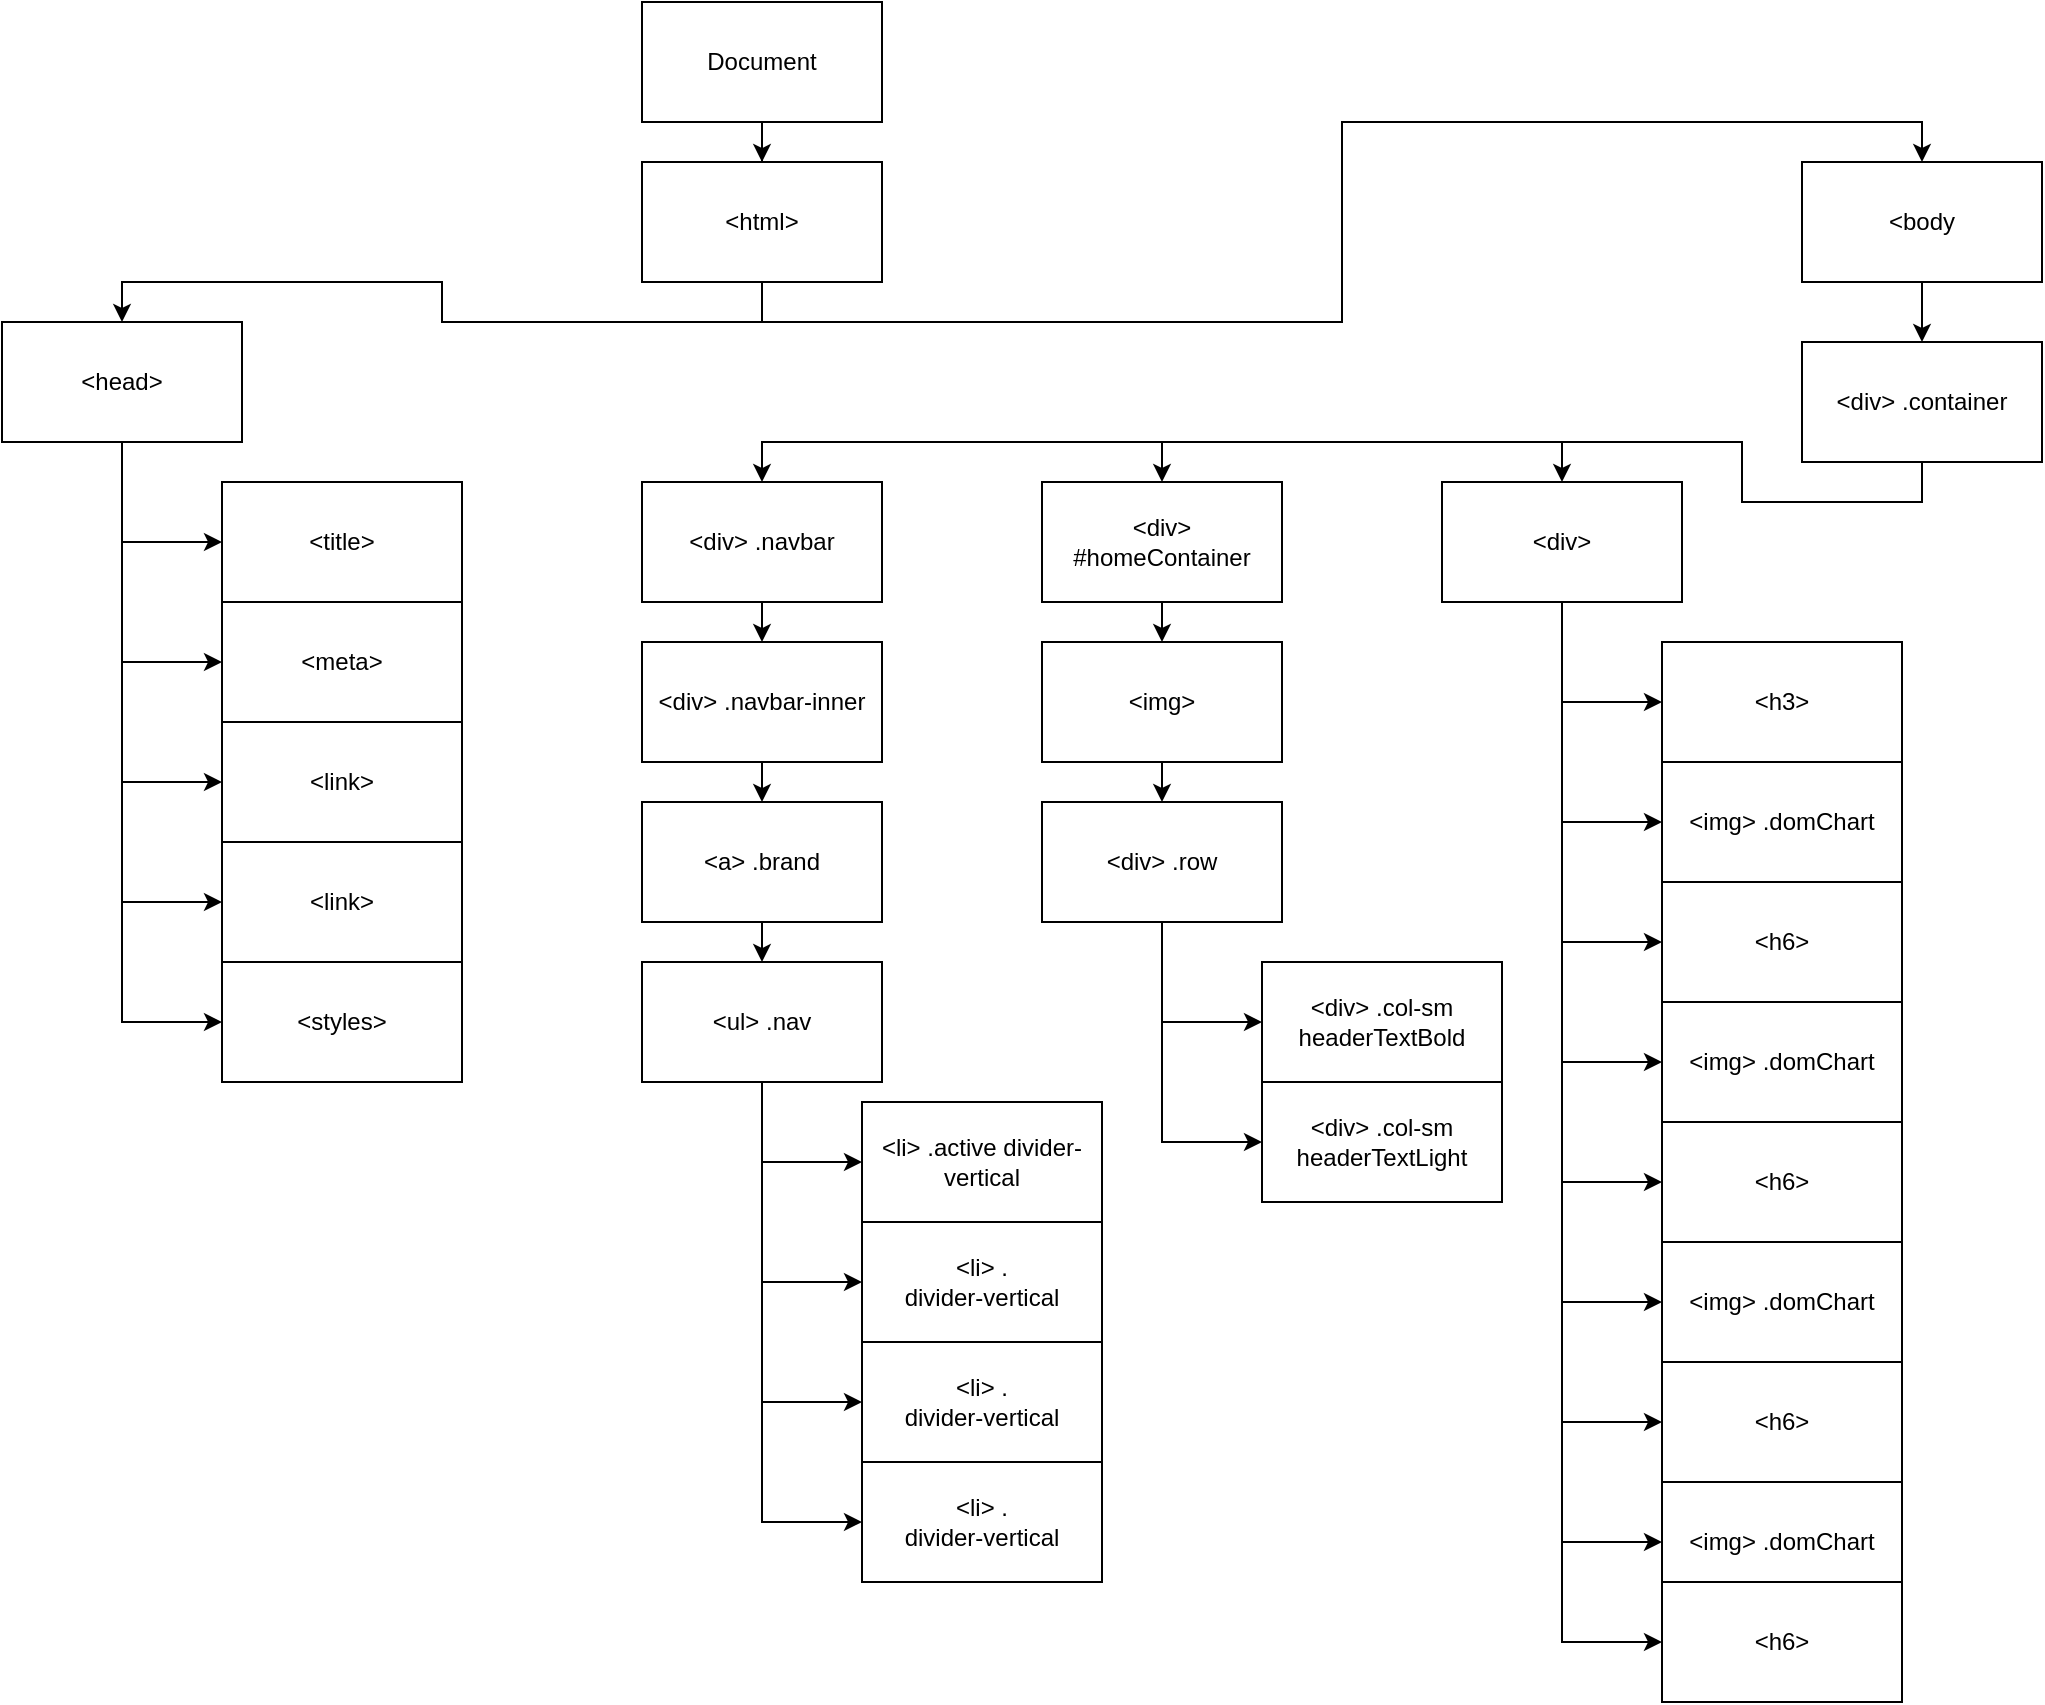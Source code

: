 <mxfile version="13.0.9" type="device"><diagram id="t0meIma7jTT-xJWC5SqM" name="Page-1"><mxGraphModel dx="868" dy="450" grid="1" gridSize="10" guides="1" tooltips="1" connect="1" arrows="1" fold="1" page="1" pageScale="1" pageWidth="1100" pageHeight="850" math="0" shadow="0"><root><mxCell id="0"/><mxCell id="1" parent="0"/><mxCell id="KHwkXTH0SIxallIAIUFq-6" value="" style="edgeStyle=orthogonalEdgeStyle;rounded=0;orthogonalLoop=1;jettySize=auto;html=1;" edge="1" parent="1" source="KHwkXTH0SIxallIAIUFq-1" target="KHwkXTH0SIxallIAIUFq-2"><mxGeometry relative="1" as="geometry"/></mxCell><mxCell id="KHwkXTH0SIxallIAIUFq-1" value="Document" style="rounded=0;whiteSpace=wrap;html=1;" vertex="1" parent="1"><mxGeometry x="340" y="10" width="120" height="60" as="geometry"/></mxCell><mxCell id="KHwkXTH0SIxallIAIUFq-65" style="edgeStyle=orthogonalEdgeStyle;rounded=0;orthogonalLoop=1;jettySize=auto;html=1;exitX=0.5;exitY=1;exitDx=0;exitDy=0;entryX=0.5;entryY=0;entryDx=0;entryDy=0;" edge="1" parent="1" source="KHwkXTH0SIxallIAIUFq-2" target="KHwkXTH0SIxallIAIUFq-3"><mxGeometry relative="1" as="geometry"/></mxCell><mxCell id="KHwkXTH0SIxallIAIUFq-69" style="edgeStyle=orthogonalEdgeStyle;rounded=0;orthogonalLoop=1;jettySize=auto;html=1;exitX=0.5;exitY=1;exitDx=0;exitDy=0;entryX=0.5;entryY=0;entryDx=0;entryDy=0;" edge="1" parent="1" source="KHwkXTH0SIxallIAIUFq-2" target="KHwkXTH0SIxallIAIUFq-64"><mxGeometry relative="1" as="geometry"/></mxCell><mxCell id="KHwkXTH0SIxallIAIUFq-2" value="&amp;lt;html&amp;gt;" style="rounded=0;whiteSpace=wrap;html=1;" vertex="1" parent="1"><mxGeometry x="340" y="90" width="120" height="60" as="geometry"/></mxCell><mxCell id="KHwkXTH0SIxallIAIUFq-14" style="edgeStyle=orthogonalEdgeStyle;rounded=0;orthogonalLoop=1;jettySize=auto;html=1;exitX=0.5;exitY=1;exitDx=0;exitDy=0;entryX=0;entryY=0.5;entryDx=0;entryDy=0;" edge="1" parent="1" source="KHwkXTH0SIxallIAIUFq-3" target="KHwkXTH0SIxallIAIUFq-5"><mxGeometry relative="1" as="geometry"/></mxCell><mxCell id="KHwkXTH0SIxallIAIUFq-15" style="edgeStyle=orthogonalEdgeStyle;rounded=0;orthogonalLoop=1;jettySize=auto;html=1;exitX=0.5;exitY=1;exitDx=0;exitDy=0;entryX=0;entryY=0.5;entryDx=0;entryDy=0;" edge="1" parent="1" source="KHwkXTH0SIxallIAIUFq-3" target="KHwkXTH0SIxallIAIUFq-4"><mxGeometry relative="1" as="geometry"/></mxCell><mxCell id="KHwkXTH0SIxallIAIUFq-20" style="edgeStyle=orthogonalEdgeStyle;rounded=0;orthogonalLoop=1;jettySize=auto;html=1;exitX=0.5;exitY=1;exitDx=0;exitDy=0;entryX=0;entryY=0.5;entryDx=0;entryDy=0;" edge="1" parent="1" source="KHwkXTH0SIxallIAIUFq-3" target="KHwkXTH0SIxallIAIUFq-16"><mxGeometry relative="1" as="geometry"/></mxCell><mxCell id="KHwkXTH0SIxallIAIUFq-21" style="edgeStyle=orthogonalEdgeStyle;rounded=0;orthogonalLoop=1;jettySize=auto;html=1;exitX=0.5;exitY=1;exitDx=0;exitDy=0;entryX=0;entryY=0.5;entryDx=0;entryDy=0;" edge="1" parent="1" source="KHwkXTH0SIxallIAIUFq-3" target="KHwkXTH0SIxallIAIUFq-17"><mxGeometry relative="1" as="geometry"/></mxCell><mxCell id="KHwkXTH0SIxallIAIUFq-22" style="edgeStyle=orthogonalEdgeStyle;rounded=0;orthogonalLoop=1;jettySize=auto;html=1;exitX=0.5;exitY=1;exitDx=0;exitDy=0;entryX=0;entryY=0.5;entryDx=0;entryDy=0;" edge="1" parent="1" source="KHwkXTH0SIxallIAIUFq-3" target="KHwkXTH0SIxallIAIUFq-18"><mxGeometry relative="1" as="geometry"/></mxCell><mxCell id="KHwkXTH0SIxallIAIUFq-3" value="&amp;lt;head&amp;gt;" style="rounded=0;whiteSpace=wrap;html=1;" vertex="1" parent="1"><mxGeometry x="20" y="170" width="120" height="60" as="geometry"/></mxCell><mxCell id="KHwkXTH0SIxallIAIUFq-4" value="&amp;lt;meta&amp;gt;" style="rounded=0;whiteSpace=wrap;html=1;" vertex="1" parent="1"><mxGeometry x="130" y="310" width="120" height="60" as="geometry"/></mxCell><mxCell id="KHwkXTH0SIxallIAIUFq-5" value="&amp;lt;title&amp;gt;" style="rounded=0;whiteSpace=wrap;html=1;" vertex="1" parent="1"><mxGeometry x="130" y="250" width="120" height="60" as="geometry"/></mxCell><mxCell id="KHwkXTH0SIxallIAIUFq-16" value="&amp;lt;link&amp;gt;" style="rounded=0;whiteSpace=wrap;html=1;" vertex="1" parent="1"><mxGeometry x="130" y="370" width="120" height="60" as="geometry"/></mxCell><mxCell id="KHwkXTH0SIxallIAIUFq-17" value="&amp;lt;link&amp;gt;" style="rounded=0;whiteSpace=wrap;html=1;" vertex="1" parent="1"><mxGeometry x="130" y="430" width="120" height="60" as="geometry"/></mxCell><mxCell id="KHwkXTH0SIxallIAIUFq-18" value="&amp;lt;styles&amp;gt;" style="rounded=0;whiteSpace=wrap;html=1;" vertex="1" parent="1"><mxGeometry x="130" y="490" width="120" height="60" as="geometry"/></mxCell><mxCell id="KHwkXTH0SIxallIAIUFq-44" style="edgeStyle=orthogonalEdgeStyle;rounded=0;orthogonalLoop=1;jettySize=auto;html=1;exitX=0.5;exitY=1;exitDx=0;exitDy=0;entryX=0.5;entryY=0;entryDx=0;entryDy=0;" edge="1" parent="1" source="KHwkXTH0SIxallIAIUFq-24" target="KHwkXTH0SIxallIAIUFq-25"><mxGeometry relative="1" as="geometry"/></mxCell><mxCell id="KHwkXTH0SIxallIAIUFq-24" value="&amp;lt;div&amp;gt; .navbar" style="rounded=0;whiteSpace=wrap;html=1;" vertex="1" parent="1"><mxGeometry x="340" y="250" width="120" height="60" as="geometry"/></mxCell><mxCell id="KHwkXTH0SIxallIAIUFq-45" style="edgeStyle=orthogonalEdgeStyle;rounded=0;orthogonalLoop=1;jettySize=auto;html=1;exitX=0.5;exitY=1;exitDx=0;exitDy=0;entryX=0.5;entryY=0;entryDx=0;entryDy=0;" edge="1" parent="1" source="KHwkXTH0SIxallIAIUFq-25" target="KHwkXTH0SIxallIAIUFq-26"><mxGeometry relative="1" as="geometry"/></mxCell><mxCell id="KHwkXTH0SIxallIAIUFq-25" value="&amp;lt;div&amp;gt; .navbar-inner" style="rounded=0;whiteSpace=wrap;html=1;" vertex="1" parent="1"><mxGeometry x="340" y="330" width="120" height="60" as="geometry"/></mxCell><mxCell id="KHwkXTH0SIxallIAIUFq-46" style="edgeStyle=orthogonalEdgeStyle;rounded=0;orthogonalLoop=1;jettySize=auto;html=1;exitX=0.5;exitY=1;exitDx=0;exitDy=0;entryX=0.5;entryY=0;entryDx=0;entryDy=0;" edge="1" parent="1" source="KHwkXTH0SIxallIAIUFq-26" target="KHwkXTH0SIxallIAIUFq-27"><mxGeometry relative="1" as="geometry"/></mxCell><mxCell id="KHwkXTH0SIxallIAIUFq-26" value="&amp;lt;a&amp;gt; .brand" style="rounded=0;whiteSpace=wrap;html=1;" vertex="1" parent="1"><mxGeometry x="340" y="410" width="120" height="60" as="geometry"/></mxCell><mxCell id="KHwkXTH0SIxallIAIUFq-34" style="edgeStyle=orthogonalEdgeStyle;rounded=0;orthogonalLoop=1;jettySize=auto;html=1;exitX=0.5;exitY=1;exitDx=0;exitDy=0;entryX=0;entryY=0.5;entryDx=0;entryDy=0;" edge="1" parent="1" source="KHwkXTH0SIxallIAIUFq-27" target="KHwkXTH0SIxallIAIUFq-28"><mxGeometry relative="1" as="geometry"/></mxCell><mxCell id="KHwkXTH0SIxallIAIUFq-35" style="edgeStyle=orthogonalEdgeStyle;rounded=0;orthogonalLoop=1;jettySize=auto;html=1;exitX=0.5;exitY=1;exitDx=0;exitDy=0;entryX=0;entryY=0.5;entryDx=0;entryDy=0;" edge="1" parent="1" source="KHwkXTH0SIxallIAIUFq-27" target="KHwkXTH0SIxallIAIUFq-29"><mxGeometry relative="1" as="geometry"/></mxCell><mxCell id="KHwkXTH0SIxallIAIUFq-38" style="edgeStyle=orthogonalEdgeStyle;rounded=0;orthogonalLoop=1;jettySize=auto;html=1;exitX=0.5;exitY=1;exitDx=0;exitDy=0;entryX=0;entryY=0.5;entryDx=0;entryDy=0;" edge="1" parent="1" source="KHwkXTH0SIxallIAIUFq-27" target="KHwkXTH0SIxallIAIUFq-32"><mxGeometry relative="1" as="geometry"/></mxCell><mxCell id="KHwkXTH0SIxallIAIUFq-39" style="edgeStyle=orthogonalEdgeStyle;rounded=0;orthogonalLoop=1;jettySize=auto;html=1;exitX=0.5;exitY=1;exitDx=0;exitDy=0;entryX=0;entryY=0.5;entryDx=0;entryDy=0;" edge="1" parent="1" source="KHwkXTH0SIxallIAIUFq-27" target="KHwkXTH0SIxallIAIUFq-33"><mxGeometry relative="1" as="geometry"/></mxCell><mxCell id="KHwkXTH0SIxallIAIUFq-27" value="&amp;lt;ul&amp;gt; .nav" style="rounded=0;whiteSpace=wrap;html=1;" vertex="1" parent="1"><mxGeometry x="340" y="490" width="120" height="60" as="geometry"/></mxCell><mxCell id="KHwkXTH0SIxallIAIUFq-28" value="&amp;lt;li&amp;gt; .active divider-vertical" style="rounded=0;whiteSpace=wrap;html=1;" vertex="1" parent="1"><mxGeometry x="450" y="560" width="120" height="60" as="geometry"/></mxCell><mxCell id="KHwkXTH0SIxallIAIUFq-29" value="&amp;lt;li&amp;gt; .&lt;span style=&quot;color: rgba(0 , 0 , 0 , 0) ; font-family: monospace ; font-size: 0px&quot;&gt;%3CmxGraphModel%3E%3Croot%3E%3CmxCell%20id%3D%220%22%2F%3E%3CmxCell%20id%3D%221%22%20parent%3D%220%22%2F%3E%3CmxCell%20id%3D%222%22%20value%3D%22%26amp%3Blt%3Bli%26amp%3Bgt%3B%20.active%20divider-vertical%22%20style%3D%22rounded%3D0%3BwhiteSpace%3Dwrap%3Bhtml%3D1%3B%22%20vertex%3D%221%22%20parent%3D%221%22%3E%3CmxGeometry%20x%3D%22450%22%20y%3D%22570%22%20width%3D%22120%22%20height%3D%2260%22%20as%3D%22geometry%22%2F%3E%3C%2FmxCell%3E%3C%2Froot%3E%3C%2FmxGraphModel%3E&lt;/span&gt;&lt;br&gt;divider-vertical" style="rounded=0;whiteSpace=wrap;html=1;" vertex="1" parent="1"><mxGeometry x="450" y="620" width="120" height="60" as="geometry"/></mxCell><mxCell id="KHwkXTH0SIxallIAIUFq-32" value="&amp;lt;li&amp;gt; .&lt;span style=&quot;color: rgba(0 , 0 , 0 , 0) ; font-family: monospace ; font-size: 0px&quot;&gt;%3CmxGraphModel%3E%3Croot%3E%3CmxCell%20id%3D%220%22%2F%3E%3CmxCell%20id%3D%221%22%20parent%3D%220%22%2F%3E%3CmxCell%20id%3D%222%22%20value%3D%22%26amp%3Blt%3Bli%26amp%3Bgt%3B%20.active%20divider-vertical%22%20style%3D%22rounded%3D0%3BwhiteSpace%3Dwrap%3Bhtml%3D1%3B%22%20vertex%3D%221%22%20parent%3D%221%22%3E%3CmxGeometry%20x%3D%22450%22%20y%3D%22570%22%20width%3D%22120%22%20height%3D%2260%22%20as%3D%22geometry%22%2F%3E%3C%2FmxCell%3E%3C%2Froot%3E%3C%2FmxGraphModel%3E&lt;/span&gt;&lt;br&gt;divider-vertical" style="rounded=0;whiteSpace=wrap;html=1;" vertex="1" parent="1"><mxGeometry x="450" y="680" width="120" height="60" as="geometry"/></mxCell><mxCell id="KHwkXTH0SIxallIAIUFq-33" value="&amp;lt;li&amp;gt; .&lt;span style=&quot;color: rgba(0 , 0 , 0 , 0) ; font-family: monospace ; font-size: 0px&quot;&gt;%3CmxGraphModel%3E%3Croot%3E%3CmxCell%20id%3D%220%22%2F%3E%3CmxCell%20id%3D%221%22%20parent%3D%220%22%2F%3E%3CmxCell%20id%3D%222%22%20value%3D%22%26amp%3Blt%3Bli%26amp%3Bgt%3B%20.active%20divider-vertical%22%20style%3D%22rounded%3D0%3BwhiteSpace%3Dwrap%3Bhtml%3D1%3B%22%20vertex%3D%221%22%20parent%3D%221%22%3E%3CmxGeometry%20x%3D%22450%22%20y%3D%22570%22%20width%3D%22120%22%20height%3D%2260%22%20as%3D%22geometry%22%2F%3E%3C%2FmxCell%3E%3C%2Froot%3E%3C%2FmxGraphModel%3E&lt;/span&gt;&lt;br&gt;divider-vertical" style="rounded=0;whiteSpace=wrap;html=1;" vertex="1" parent="1"><mxGeometry x="450" y="740" width="120" height="60" as="geometry"/></mxCell><mxCell id="KHwkXTH0SIxallIAIUFq-54" style="edgeStyle=orthogonalEdgeStyle;rounded=0;orthogonalLoop=1;jettySize=auto;html=1;exitX=0.5;exitY=1;exitDx=0;exitDy=0;entryX=0.5;entryY=0;entryDx=0;entryDy=0;" edge="1" parent="1" source="KHwkXTH0SIxallIAIUFq-47" target="KHwkXTH0SIxallIAIUFq-48"><mxGeometry relative="1" as="geometry"/></mxCell><mxCell id="KHwkXTH0SIxallIAIUFq-47" value="&amp;lt;div&amp;gt; #homeContainer" style="rounded=0;whiteSpace=wrap;html=1;" vertex="1" parent="1"><mxGeometry x="540" y="250" width="120" height="60" as="geometry"/></mxCell><mxCell id="KHwkXTH0SIxallIAIUFq-55" style="edgeStyle=orthogonalEdgeStyle;rounded=0;orthogonalLoop=1;jettySize=auto;html=1;exitX=0.5;exitY=1;exitDx=0;exitDy=0;entryX=0.5;entryY=0;entryDx=0;entryDy=0;" edge="1" parent="1" source="KHwkXTH0SIxallIAIUFq-48" target="KHwkXTH0SIxallIAIUFq-49"><mxGeometry relative="1" as="geometry"/></mxCell><mxCell id="KHwkXTH0SIxallIAIUFq-48" value="&amp;lt;img&amp;gt;" style="rounded=0;whiteSpace=wrap;html=1;" vertex="1" parent="1"><mxGeometry x="540" y="330" width="120" height="60" as="geometry"/></mxCell><mxCell id="KHwkXTH0SIxallIAIUFq-52" style="edgeStyle=orthogonalEdgeStyle;rounded=0;orthogonalLoop=1;jettySize=auto;html=1;exitX=0.5;exitY=1;exitDx=0;exitDy=0;entryX=0;entryY=0.5;entryDx=0;entryDy=0;" edge="1" parent="1" source="KHwkXTH0SIxallIAIUFq-49" target="KHwkXTH0SIxallIAIUFq-50"><mxGeometry relative="1" as="geometry"/></mxCell><mxCell id="KHwkXTH0SIxallIAIUFq-53" style="edgeStyle=orthogonalEdgeStyle;rounded=0;orthogonalLoop=1;jettySize=auto;html=1;exitX=0.5;exitY=1;exitDx=0;exitDy=0;entryX=0;entryY=0.5;entryDx=0;entryDy=0;" edge="1" parent="1" source="KHwkXTH0SIxallIAIUFq-49" target="KHwkXTH0SIxallIAIUFq-51"><mxGeometry relative="1" as="geometry"/></mxCell><mxCell id="KHwkXTH0SIxallIAIUFq-49" value="&amp;lt;div&amp;gt; .row" style="rounded=0;whiteSpace=wrap;html=1;" vertex="1" parent="1"><mxGeometry x="540" y="410" width="120" height="60" as="geometry"/></mxCell><mxCell id="KHwkXTH0SIxallIAIUFq-50" value="&amp;lt;div&amp;gt; .col-sm headerTextBold" style="rounded=0;whiteSpace=wrap;html=1;" vertex="1" parent="1"><mxGeometry x="650" y="490" width="120" height="60" as="geometry"/></mxCell><mxCell id="KHwkXTH0SIxallIAIUFq-51" value="&amp;lt;div&amp;gt; .col-sm headerTextLight" style="rounded=0;whiteSpace=wrap;html=1;" vertex="1" parent="1"><mxGeometry x="650" y="550" width="120" height="60" as="geometry"/></mxCell><mxCell id="KHwkXTH0SIxallIAIUFq-61" style="edgeStyle=orthogonalEdgeStyle;rounded=0;orthogonalLoop=1;jettySize=auto;html=1;exitX=0.5;exitY=1;exitDx=0;exitDy=0;entryX=0;entryY=0.5;entryDx=0;entryDy=0;" edge="1" parent="1" source="KHwkXTH0SIxallIAIUFq-56" target="KHwkXTH0SIxallIAIUFq-57"><mxGeometry relative="1" as="geometry"/></mxCell><mxCell id="KHwkXTH0SIxallIAIUFq-62" style="edgeStyle=orthogonalEdgeStyle;rounded=0;orthogonalLoop=1;jettySize=auto;html=1;exitX=0.5;exitY=1;exitDx=0;exitDy=0;entryX=0;entryY=0.5;entryDx=0;entryDy=0;" edge="1" parent="1" source="KHwkXTH0SIxallIAIUFq-56" target="KHwkXTH0SIxallIAIUFq-59"><mxGeometry relative="1" as="geometry"/></mxCell><mxCell id="KHwkXTH0SIxallIAIUFq-63" style="edgeStyle=orthogonalEdgeStyle;rounded=0;orthogonalLoop=1;jettySize=auto;html=1;exitX=0.5;exitY=1;exitDx=0;exitDy=0;entryX=0;entryY=0.5;entryDx=0;entryDy=0;" edge="1" parent="1" source="KHwkXTH0SIxallIAIUFq-56" target="KHwkXTH0SIxallIAIUFq-60"><mxGeometry relative="1" as="geometry"/></mxCell><mxCell id="KHwkXTH0SIxallIAIUFq-76" style="edgeStyle=orthogonalEdgeStyle;rounded=0;orthogonalLoop=1;jettySize=auto;html=1;exitX=0.5;exitY=1;exitDx=0;exitDy=0;entryX=0;entryY=0.5;entryDx=0;entryDy=0;" edge="1" parent="1" source="KHwkXTH0SIxallIAIUFq-56" target="KHwkXTH0SIxallIAIUFq-74"><mxGeometry relative="1" as="geometry"/></mxCell><mxCell id="KHwkXTH0SIxallIAIUFq-78" style="edgeStyle=orthogonalEdgeStyle;rounded=0;orthogonalLoop=1;jettySize=auto;html=1;exitX=0.5;exitY=1;exitDx=0;exitDy=0;entryX=0;entryY=0.5;entryDx=0;entryDy=0;" edge="1" parent="1" source="KHwkXTH0SIxallIAIUFq-56" target="KHwkXTH0SIxallIAIUFq-75"><mxGeometry relative="1" as="geometry"/></mxCell><mxCell id="KHwkXTH0SIxallIAIUFq-89" style="edgeStyle=orthogonalEdgeStyle;rounded=0;orthogonalLoop=1;jettySize=auto;html=1;exitX=0.5;exitY=1;exitDx=0;exitDy=0;entryX=0;entryY=0.5;entryDx=0;entryDy=0;" edge="1" parent="1" source="KHwkXTH0SIxallIAIUFq-56" target="KHwkXTH0SIxallIAIUFq-85"><mxGeometry relative="1" as="geometry"/></mxCell><mxCell id="KHwkXTH0SIxallIAIUFq-90" style="edgeStyle=orthogonalEdgeStyle;rounded=0;orthogonalLoop=1;jettySize=auto;html=1;exitX=0.5;exitY=1;exitDx=0;exitDy=0;entryX=0;entryY=0.5;entryDx=0;entryDy=0;" edge="1" parent="1" source="KHwkXTH0SIxallIAIUFq-56" target="KHwkXTH0SIxallIAIUFq-87"><mxGeometry relative="1" as="geometry"/></mxCell><mxCell id="KHwkXTH0SIxallIAIUFq-93" style="edgeStyle=orthogonalEdgeStyle;rounded=0;orthogonalLoop=1;jettySize=auto;html=1;exitX=0.5;exitY=1;exitDx=0;exitDy=0;entryX=0;entryY=0.5;entryDx=0;entryDy=0;" edge="1" parent="1" source="KHwkXTH0SIxallIAIUFq-56" target="KHwkXTH0SIxallIAIUFq-88"><mxGeometry relative="1" as="geometry"/></mxCell><mxCell id="KHwkXTH0SIxallIAIUFq-94" style="edgeStyle=orthogonalEdgeStyle;rounded=0;orthogonalLoop=1;jettySize=auto;html=1;exitX=0.5;exitY=1;exitDx=0;exitDy=0;entryX=0;entryY=0.5;entryDx=0;entryDy=0;" edge="1" parent="1" source="KHwkXTH0SIxallIAIUFq-56" target="KHwkXTH0SIxallIAIUFq-91"><mxGeometry relative="1" as="geometry"/></mxCell><mxCell id="KHwkXTH0SIxallIAIUFq-56" value="&amp;lt;div&amp;gt;" style="rounded=0;whiteSpace=wrap;html=1;" vertex="1" parent="1"><mxGeometry x="740" y="250" width="120" height="60" as="geometry"/></mxCell><mxCell id="KHwkXTH0SIxallIAIUFq-57" value="&amp;lt;h3&amp;gt;" style="rounded=0;whiteSpace=wrap;html=1;" vertex="1" parent="1"><mxGeometry x="850" y="330" width="120" height="60" as="geometry"/></mxCell><mxCell id="KHwkXTH0SIxallIAIUFq-59" value="&amp;lt;img&amp;gt; .domChart" style="rounded=0;whiteSpace=wrap;html=1;" vertex="1" parent="1"><mxGeometry x="850" y="390" width="120" height="60" as="geometry"/></mxCell><mxCell id="KHwkXTH0SIxallIAIUFq-60" value="&amp;lt;h6&amp;gt;" style="rounded=0;whiteSpace=wrap;html=1;" vertex="1" parent="1"><mxGeometry x="850" y="450" width="120" height="60" as="geometry"/></mxCell><mxCell id="KHwkXTH0SIxallIAIUFq-71" style="edgeStyle=orthogonalEdgeStyle;rounded=0;orthogonalLoop=1;jettySize=auto;html=1;exitX=0.5;exitY=1;exitDx=0;exitDy=0;entryX=0.5;entryY=0;entryDx=0;entryDy=0;" edge="1" parent="1" source="KHwkXTH0SIxallIAIUFq-64" target="KHwkXTH0SIxallIAIUFq-70"><mxGeometry relative="1" as="geometry"/></mxCell><mxCell id="KHwkXTH0SIxallIAIUFq-64" value="&amp;lt;body" style="rounded=0;whiteSpace=wrap;html=1;" vertex="1" parent="1"><mxGeometry x="920" y="90" width="120" height="60" as="geometry"/></mxCell><mxCell id="KHwkXTH0SIxallIAIUFq-72" style="edgeStyle=orthogonalEdgeStyle;rounded=0;orthogonalLoop=1;jettySize=auto;html=1;exitX=0.5;exitY=1;exitDx=0;exitDy=0;entryX=0.5;entryY=0;entryDx=0;entryDy=0;" edge="1" parent="1" source="KHwkXTH0SIxallIAIUFq-70" target="KHwkXTH0SIxallIAIUFq-56"><mxGeometry relative="1" as="geometry"/></mxCell><mxCell id="KHwkXTH0SIxallIAIUFq-79" style="edgeStyle=orthogonalEdgeStyle;rounded=0;orthogonalLoop=1;jettySize=auto;html=1;exitX=0.5;exitY=1;exitDx=0;exitDy=0;entryX=0.5;entryY=0;entryDx=0;entryDy=0;" edge="1" parent="1" source="KHwkXTH0SIxallIAIUFq-70" target="KHwkXTH0SIxallIAIUFq-47"><mxGeometry relative="1" as="geometry"><Array as="points"><mxPoint x="980" y="260"/><mxPoint x="890" y="260"/><mxPoint x="890" y="230"/><mxPoint x="600" y="230"/></Array></mxGeometry></mxCell><mxCell id="KHwkXTH0SIxallIAIUFq-81" style="edgeStyle=orthogonalEdgeStyle;rounded=0;orthogonalLoop=1;jettySize=auto;html=1;exitX=0.5;exitY=1;exitDx=0;exitDy=0;entryX=0.5;entryY=0;entryDx=0;entryDy=0;" edge="1" parent="1" source="KHwkXTH0SIxallIAIUFq-70" target="KHwkXTH0SIxallIAIUFq-24"><mxGeometry relative="1" as="geometry"><Array as="points"><mxPoint x="980" y="260"/><mxPoint x="890" y="260"/><mxPoint x="890" y="230"/><mxPoint x="400" y="230"/></Array></mxGeometry></mxCell><mxCell id="KHwkXTH0SIxallIAIUFq-70" value="&amp;lt;div&amp;gt; .container" style="rounded=0;whiteSpace=wrap;html=1;" vertex="1" parent="1"><mxGeometry x="920" y="180" width="120" height="60" as="geometry"/></mxCell><mxCell id="KHwkXTH0SIxallIAIUFq-74" value="&amp;lt;img&amp;gt; .domChart" style="rounded=0;whiteSpace=wrap;html=1;" vertex="1" parent="1"><mxGeometry x="850" y="510" width="120" height="60" as="geometry"/></mxCell><mxCell id="KHwkXTH0SIxallIAIUFq-75" value="&amp;lt;h6&amp;gt;" style="rounded=0;whiteSpace=wrap;html=1;" vertex="1" parent="1"><mxGeometry x="850" y="570" width="120" height="60" as="geometry"/></mxCell><mxCell id="KHwkXTH0SIxallIAIUFq-85" value="&amp;lt;img&amp;gt; .domChart" style="rounded=0;whiteSpace=wrap;html=1;" vertex="1" parent="1"><mxGeometry x="850" y="630" width="120" height="60" as="geometry"/></mxCell><mxCell id="KHwkXTH0SIxallIAIUFq-87" value="&amp;lt;h6&amp;gt;" style="rounded=0;whiteSpace=wrap;html=1;" vertex="1" parent="1"><mxGeometry x="850" y="690" width="120" height="60" as="geometry"/></mxCell><mxCell id="KHwkXTH0SIxallIAIUFq-88" value="&amp;lt;img&amp;gt; .domChart" style="rounded=0;whiteSpace=wrap;html=1;" vertex="1" parent="1"><mxGeometry x="850" y="750" width="120" height="60" as="geometry"/></mxCell><mxCell id="KHwkXTH0SIxallIAIUFq-91" value="&amp;lt;h6&amp;gt;" style="rounded=0;whiteSpace=wrap;html=1;" vertex="1" parent="1"><mxGeometry x="850" y="800" width="120" height="60" as="geometry"/></mxCell></root></mxGraphModel></diagram></mxfile>